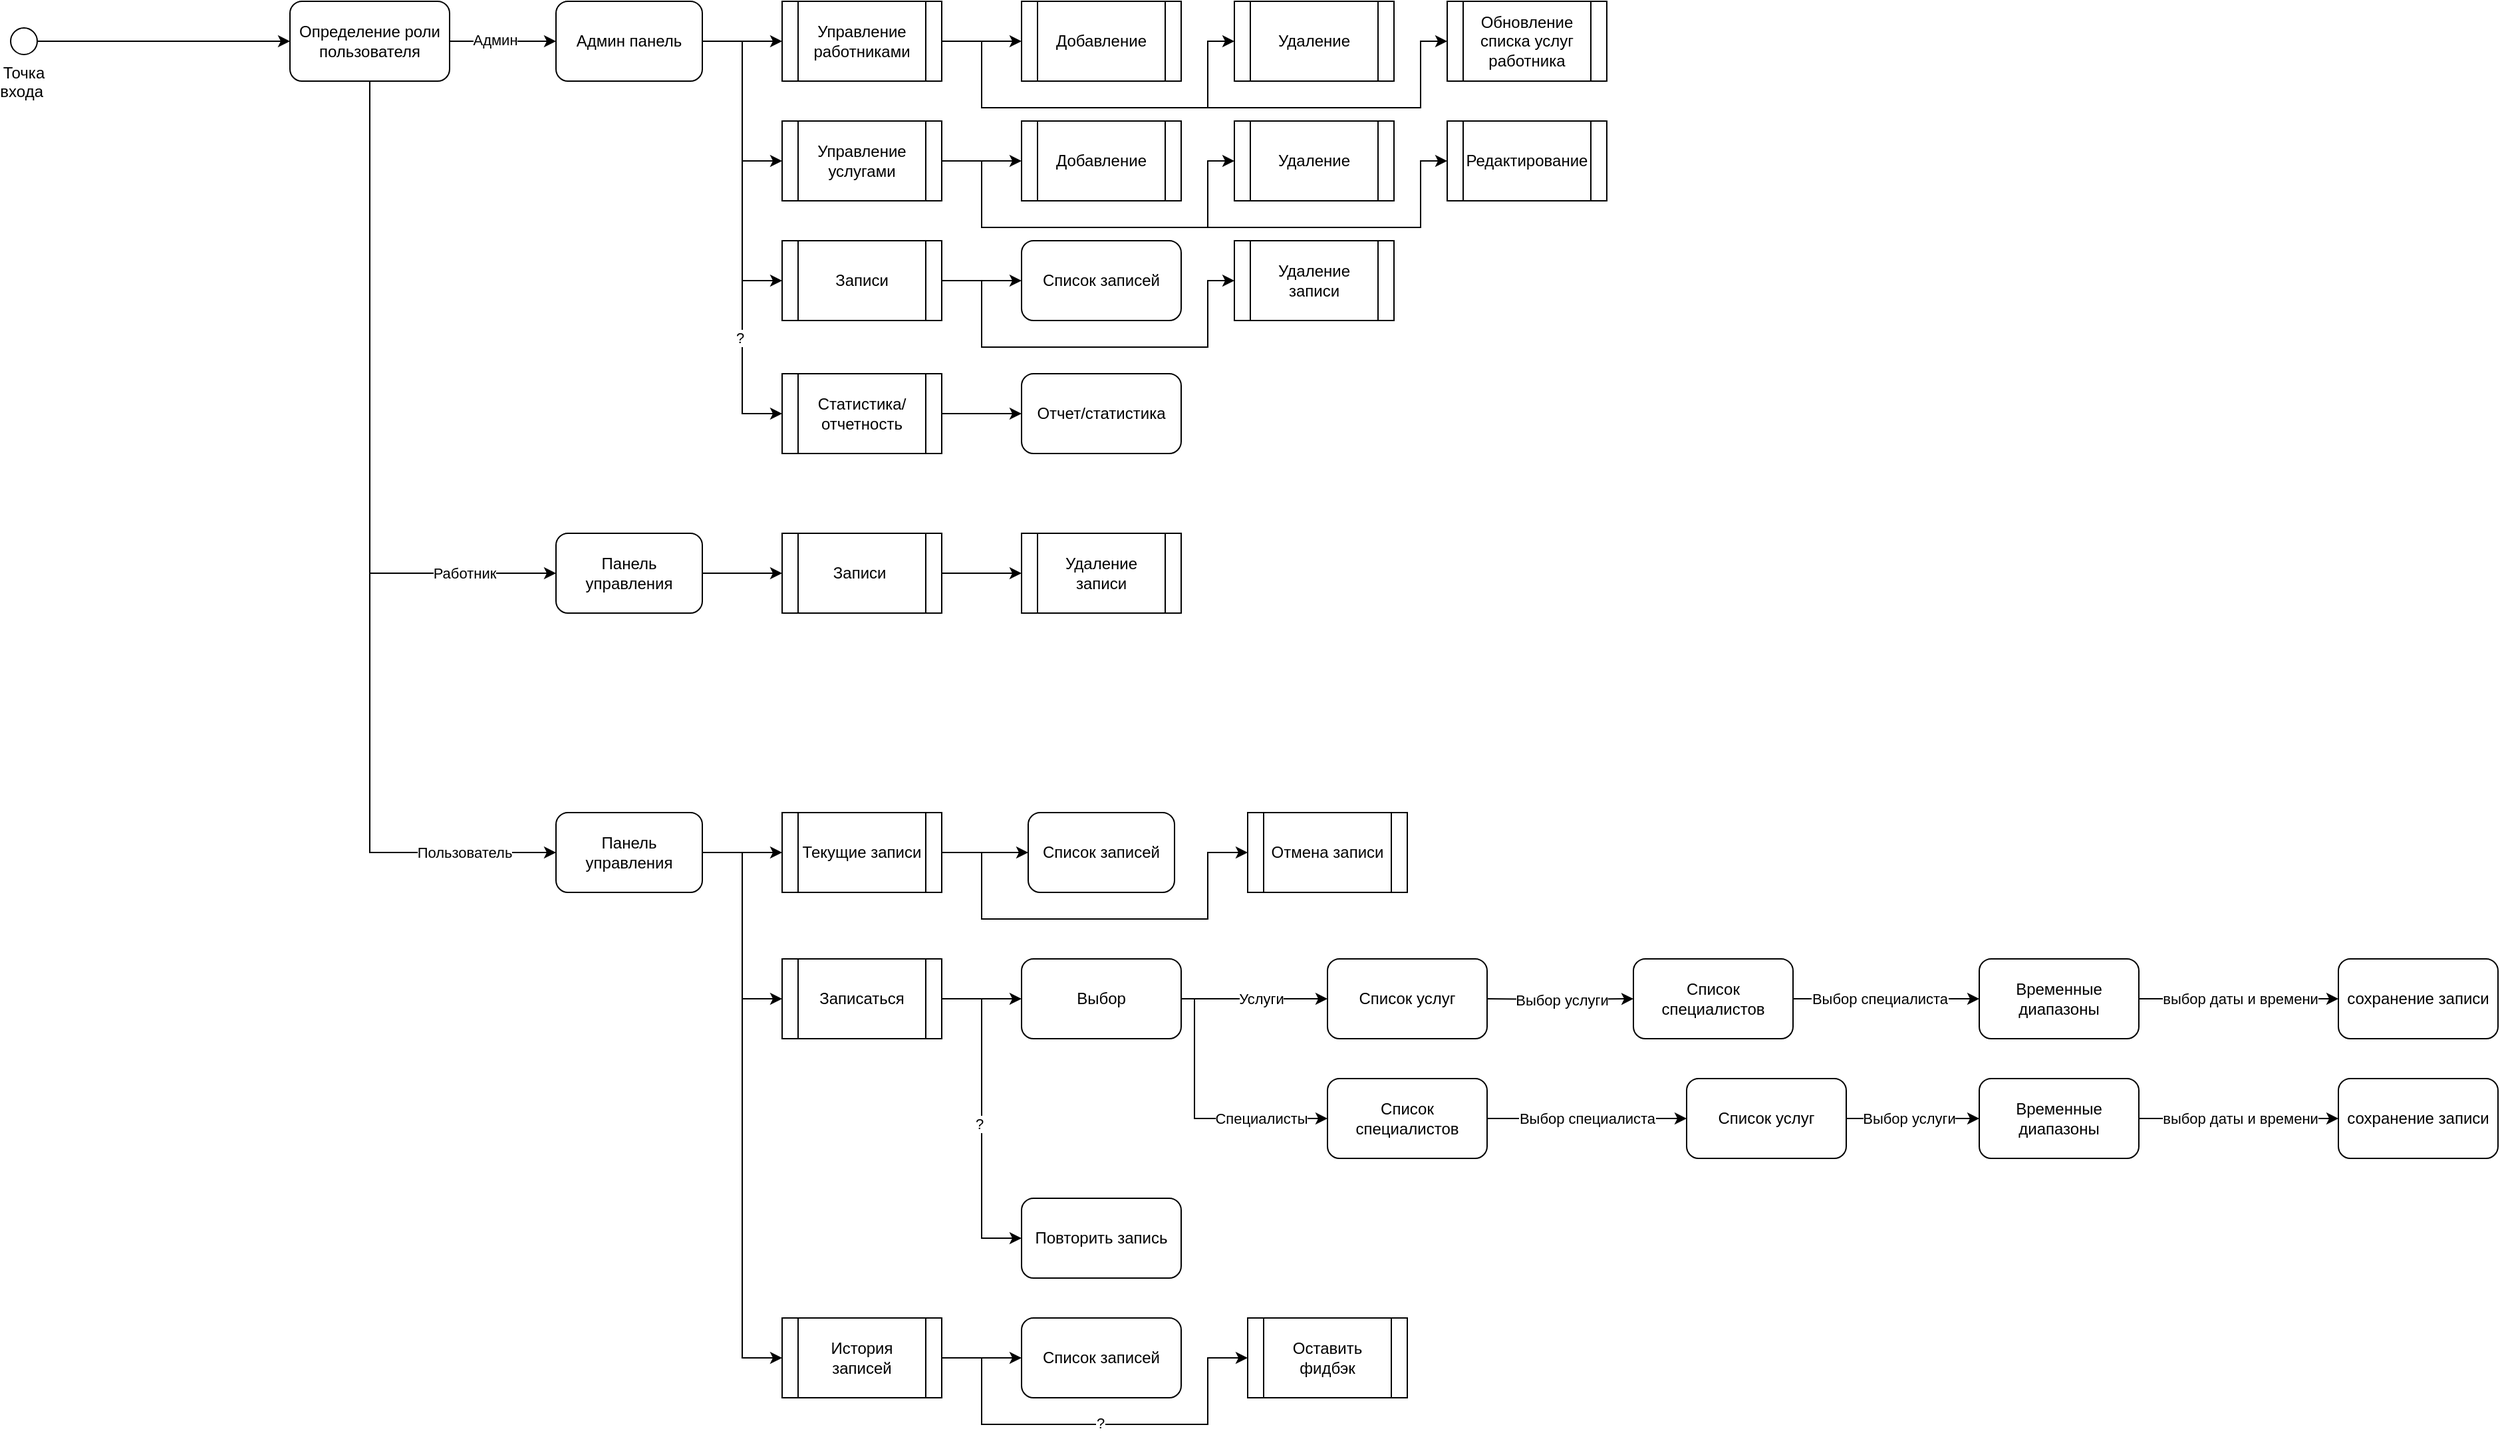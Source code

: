 <mxfile version="24.2.1" type="github">
  <diagram name="Страница — 1" id="tXCQqrEtXPkzVMZfKEyf">
    <mxGraphModel dx="906" dy="602" grid="1" gridSize="10" guides="1" tooltips="1" connect="1" arrows="1" fold="1" page="1" pageScale="1" pageWidth="2339" pageHeight="3300" math="0" shadow="0">
      <root>
        <mxCell id="0" />
        <mxCell id="1" parent="0" />
        <mxCell id="Olh91FeHxAp9rmqJua-i-1" value="Точка входа&amp;nbsp;" style="ellipse;whiteSpace=wrap;html=1;aspect=fixed;verticalAlign=top;labelPosition=center;verticalLabelPosition=bottom;align=center;" vertex="1" parent="1">
          <mxGeometry x="30" y="30" width="20" height="20" as="geometry" />
        </mxCell>
        <mxCell id="Olh91FeHxAp9rmqJua-i-2" value="" style="endArrow=classic;html=1;rounded=0;exitX=1;exitY=0.5;exitDx=0;exitDy=0;" edge="1" parent="1" source="Olh91FeHxAp9rmqJua-i-1">
          <mxGeometry width="50" height="50" relative="1" as="geometry">
            <mxPoint x="360" y="300" as="sourcePoint" />
            <mxPoint x="240" y="40" as="targetPoint" />
          </mxGeometry>
        </mxCell>
        <mxCell id="Olh91FeHxAp9rmqJua-i-5" value="" style="edgeStyle=orthogonalEdgeStyle;rounded=0;orthogonalLoop=1;jettySize=auto;html=1;" edge="1" parent="1" source="Olh91FeHxAp9rmqJua-i-3" target="Olh91FeHxAp9rmqJua-i-4">
          <mxGeometry relative="1" as="geometry" />
        </mxCell>
        <mxCell id="Olh91FeHxAp9rmqJua-i-6" value="Админ" style="edgeLabel;html=1;align=center;verticalAlign=middle;resizable=0;points=[];" vertex="1" connectable="0" parent="Olh91FeHxAp9rmqJua-i-5">
          <mxGeometry x="-0.15" y="1" relative="1" as="geometry">
            <mxPoint as="offset" />
          </mxGeometry>
        </mxCell>
        <mxCell id="Olh91FeHxAp9rmqJua-i-69" style="edgeStyle=orthogonalEdgeStyle;rounded=0;orthogonalLoop=1;jettySize=auto;html=1;exitX=0.5;exitY=1;exitDx=0;exitDy=0;entryX=0;entryY=0.5;entryDx=0;entryDy=0;" edge="1" parent="1" source="Olh91FeHxAp9rmqJua-i-3" target="Olh91FeHxAp9rmqJua-i-68">
          <mxGeometry relative="1" as="geometry" />
        </mxCell>
        <mxCell id="Olh91FeHxAp9rmqJua-i-70" value="Работник" style="edgeLabel;html=1;align=center;verticalAlign=middle;resizable=0;points=[];" vertex="1" connectable="0" parent="Olh91FeHxAp9rmqJua-i-69">
          <mxGeometry x="0.728" relative="1" as="geometry">
            <mxPoint as="offset" />
          </mxGeometry>
        </mxCell>
        <mxCell id="Olh91FeHxAp9rmqJua-i-76" style="edgeStyle=orthogonalEdgeStyle;rounded=0;orthogonalLoop=1;jettySize=auto;html=1;exitX=0.5;exitY=1;exitDx=0;exitDy=0;entryX=0;entryY=0.5;entryDx=0;entryDy=0;" edge="1" parent="1" source="Olh91FeHxAp9rmqJua-i-3" target="Olh91FeHxAp9rmqJua-i-75">
          <mxGeometry relative="1" as="geometry" />
        </mxCell>
        <mxCell id="Olh91FeHxAp9rmqJua-i-77" value="Пользователь" style="edgeLabel;html=1;align=center;verticalAlign=middle;resizable=0;points=[];" vertex="1" connectable="0" parent="Olh91FeHxAp9rmqJua-i-76">
          <mxGeometry x="0.788" y="-4" relative="1" as="geometry">
            <mxPoint x="7" y="-4" as="offset" />
          </mxGeometry>
        </mxCell>
        <mxCell id="Olh91FeHxAp9rmqJua-i-3" value="Определение роли пользователя" style="rounded=1;whiteSpace=wrap;html=1;" vertex="1" parent="1">
          <mxGeometry x="240" y="10" width="120" height="60" as="geometry" />
        </mxCell>
        <mxCell id="Olh91FeHxAp9rmqJua-i-10" style="edgeStyle=orthogonalEdgeStyle;rounded=0;orthogonalLoop=1;jettySize=auto;html=1;exitX=1;exitY=0.5;exitDx=0;exitDy=0;entryX=0;entryY=0.5;entryDx=0;entryDy=0;" edge="1" parent="1" source="Olh91FeHxAp9rmqJua-i-4" target="Olh91FeHxAp9rmqJua-i-9">
          <mxGeometry relative="1" as="geometry" />
        </mxCell>
        <mxCell id="Olh91FeHxAp9rmqJua-i-13" style="edgeStyle=orthogonalEdgeStyle;rounded=0;orthogonalLoop=1;jettySize=auto;html=1;exitX=1;exitY=0.5;exitDx=0;exitDy=0;entryX=0;entryY=0.5;entryDx=0;entryDy=0;" edge="1" parent="1" source="Olh91FeHxAp9rmqJua-i-4" target="Olh91FeHxAp9rmqJua-i-12">
          <mxGeometry relative="1" as="geometry" />
        </mxCell>
        <mxCell id="Olh91FeHxAp9rmqJua-i-19" value="?" style="edgeLabel;html=1;align=center;verticalAlign=middle;resizable=0;points=[];" vertex="1" connectable="0" parent="Olh91FeHxAp9rmqJua-i-13">
          <mxGeometry x="0.486" y="-2" relative="1" as="geometry">
            <mxPoint as="offset" />
          </mxGeometry>
        </mxCell>
        <mxCell id="Olh91FeHxAp9rmqJua-i-17" style="edgeStyle=orthogonalEdgeStyle;rounded=0;orthogonalLoop=1;jettySize=auto;html=1;exitX=1;exitY=0.5;exitDx=0;exitDy=0;entryX=0;entryY=0.5;entryDx=0;entryDy=0;" edge="1" parent="1" source="Olh91FeHxAp9rmqJua-i-4" target="Olh91FeHxAp9rmqJua-i-15">
          <mxGeometry relative="1" as="geometry" />
        </mxCell>
        <mxCell id="Olh91FeHxAp9rmqJua-i-4" value="Админ панель" style="whiteSpace=wrap;html=1;rounded=1;" vertex="1" parent="1">
          <mxGeometry x="440" y="10" width="110" height="60" as="geometry" />
        </mxCell>
        <mxCell id="Olh91FeHxAp9rmqJua-i-52" style="edgeStyle=orthogonalEdgeStyle;rounded=0;orthogonalLoop=1;jettySize=auto;html=1;exitX=1;exitY=0.5;exitDx=0;exitDy=0;entryX=0;entryY=0.5;entryDx=0;entryDy=0;" edge="1" parent="1" source="Olh91FeHxAp9rmqJua-i-7" target="Olh91FeHxAp9rmqJua-i-49">
          <mxGeometry relative="1" as="geometry" />
        </mxCell>
        <mxCell id="Olh91FeHxAp9rmqJua-i-53" style="edgeStyle=orthogonalEdgeStyle;rounded=0;orthogonalLoop=1;jettySize=auto;html=1;exitX=1;exitY=0.5;exitDx=0;exitDy=0;entryX=0;entryY=0.5;entryDx=0;entryDy=0;" edge="1" parent="1" source="Olh91FeHxAp9rmqJua-i-7" target="Olh91FeHxAp9rmqJua-i-50">
          <mxGeometry relative="1" as="geometry">
            <Array as="points">
              <mxPoint x="760" y="40" />
              <mxPoint x="760" y="90" />
              <mxPoint x="930" y="90" />
              <mxPoint x="930" y="40" />
            </Array>
          </mxGeometry>
        </mxCell>
        <mxCell id="Olh91FeHxAp9rmqJua-i-54" style="edgeStyle=orthogonalEdgeStyle;rounded=0;orthogonalLoop=1;jettySize=auto;html=1;exitX=1;exitY=0.5;exitDx=0;exitDy=0;entryX=0;entryY=0.5;entryDx=0;entryDy=0;" edge="1" parent="1" source="Olh91FeHxAp9rmqJua-i-7" target="Olh91FeHxAp9rmqJua-i-51">
          <mxGeometry relative="1" as="geometry">
            <Array as="points">
              <mxPoint x="760" y="40" />
              <mxPoint x="760" y="90" />
              <mxPoint x="1090" y="90" />
              <mxPoint x="1090" y="40" />
            </Array>
          </mxGeometry>
        </mxCell>
        <mxCell id="Olh91FeHxAp9rmqJua-i-7" value="Управление работниками" style="shape=process;whiteSpace=wrap;html=1;backgroundOutline=1;" vertex="1" parent="1">
          <mxGeometry x="610" y="10" width="120" height="60" as="geometry" />
        </mxCell>
        <mxCell id="Olh91FeHxAp9rmqJua-i-8" style="edgeStyle=orthogonalEdgeStyle;rounded=0;orthogonalLoop=1;jettySize=auto;html=1;exitX=1;exitY=0.5;exitDx=0;exitDy=0;entryX=0;entryY=0.5;entryDx=0;entryDy=0;" edge="1" parent="1" source="Olh91FeHxAp9rmqJua-i-4" target="Olh91FeHxAp9rmqJua-i-7">
          <mxGeometry relative="1" as="geometry" />
        </mxCell>
        <mxCell id="Olh91FeHxAp9rmqJua-i-58" style="edgeStyle=orthogonalEdgeStyle;rounded=0;orthogonalLoop=1;jettySize=auto;html=1;exitX=1;exitY=0.5;exitDx=0;exitDy=0;entryX=0;entryY=0.5;entryDx=0;entryDy=0;" edge="1" parent="1" source="Olh91FeHxAp9rmqJua-i-9" target="Olh91FeHxAp9rmqJua-i-55">
          <mxGeometry relative="1" as="geometry" />
        </mxCell>
        <mxCell id="Olh91FeHxAp9rmqJua-i-9" value="Управление услугами" style="shape=process;whiteSpace=wrap;html=1;backgroundOutline=1;" vertex="1" parent="1">
          <mxGeometry x="610" y="100" width="120" height="60" as="geometry" />
        </mxCell>
        <mxCell id="Olh91FeHxAp9rmqJua-i-67" style="edgeStyle=orthogonalEdgeStyle;rounded=0;orthogonalLoop=1;jettySize=auto;html=1;exitX=1;exitY=0.5;exitDx=0;exitDy=0;entryX=0;entryY=0.5;entryDx=0;entryDy=0;" edge="1" parent="1" source="Olh91FeHxAp9rmqJua-i-12" target="Olh91FeHxAp9rmqJua-i-66">
          <mxGeometry relative="1" as="geometry" />
        </mxCell>
        <mxCell id="Olh91FeHxAp9rmqJua-i-12" value="Статистика/отчетность" style="shape=process;whiteSpace=wrap;html=1;backgroundOutline=1;" vertex="1" parent="1">
          <mxGeometry x="610" y="290" width="120" height="60" as="geometry" />
        </mxCell>
        <mxCell id="Olh91FeHxAp9rmqJua-i-63" style="edgeStyle=orthogonalEdgeStyle;rounded=0;orthogonalLoop=1;jettySize=auto;html=1;exitX=1;exitY=0.5;exitDx=0;exitDy=0;entryX=0;entryY=0.5;entryDx=0;entryDy=0;" edge="1" parent="1" source="Olh91FeHxAp9rmqJua-i-15" target="Olh91FeHxAp9rmqJua-i-62">
          <mxGeometry relative="1" as="geometry" />
        </mxCell>
        <mxCell id="Olh91FeHxAp9rmqJua-i-15" value="Записи" style="shape=process;whiteSpace=wrap;html=1;backgroundOutline=1;" vertex="1" parent="1">
          <mxGeometry x="610" y="190" width="120" height="60" as="geometry" />
        </mxCell>
        <mxCell id="Olh91FeHxAp9rmqJua-i-49" value="Добавление" style="shape=process;whiteSpace=wrap;html=1;backgroundOutline=1;" vertex="1" parent="1">
          <mxGeometry x="790" y="10" width="120" height="60" as="geometry" />
        </mxCell>
        <mxCell id="Olh91FeHxAp9rmqJua-i-50" value="Удаление" style="shape=process;whiteSpace=wrap;html=1;backgroundOutline=1;" vertex="1" parent="1">
          <mxGeometry x="950" y="10" width="120" height="60" as="geometry" />
        </mxCell>
        <mxCell id="Olh91FeHxAp9rmqJua-i-51" value="Обновление списка услуг работника" style="shape=process;whiteSpace=wrap;html=1;backgroundOutline=1;" vertex="1" parent="1">
          <mxGeometry x="1110" y="10" width="120" height="60" as="geometry" />
        </mxCell>
        <mxCell id="Olh91FeHxAp9rmqJua-i-55" value="Добавление" style="shape=process;whiteSpace=wrap;html=1;backgroundOutline=1;" vertex="1" parent="1">
          <mxGeometry x="790" y="100" width="120" height="60" as="geometry" />
        </mxCell>
        <mxCell id="Olh91FeHxAp9rmqJua-i-56" value="Удаление" style="shape=process;whiteSpace=wrap;html=1;backgroundOutline=1;" vertex="1" parent="1">
          <mxGeometry x="950" y="100" width="120" height="60" as="geometry" />
        </mxCell>
        <mxCell id="Olh91FeHxAp9rmqJua-i-57" value="Редактирование" style="shape=process;whiteSpace=wrap;html=1;backgroundOutline=1;" vertex="1" parent="1">
          <mxGeometry x="1110" y="100" width="120" height="60" as="geometry" />
        </mxCell>
        <mxCell id="Olh91FeHxAp9rmqJua-i-59" style="edgeStyle=orthogonalEdgeStyle;rounded=0;orthogonalLoop=1;jettySize=auto;html=1;exitX=1;exitY=0.5;exitDx=0;exitDy=0;entryX=0;entryY=0.5;entryDx=0;entryDy=0;" edge="1" parent="1">
          <mxGeometry relative="1" as="geometry">
            <mxPoint x="730" y="130" as="sourcePoint" />
            <mxPoint x="950" y="130" as="targetPoint" />
            <Array as="points">
              <mxPoint x="760" y="130" />
              <mxPoint x="760" y="180" />
              <mxPoint x="930" y="180" />
              <mxPoint x="930" y="130" />
            </Array>
          </mxGeometry>
        </mxCell>
        <mxCell id="Olh91FeHxAp9rmqJua-i-61" style="edgeStyle=orthogonalEdgeStyle;rounded=0;orthogonalLoop=1;jettySize=auto;html=1;exitX=1;exitY=0.5;exitDx=0;exitDy=0;entryX=0;entryY=0.5;entryDx=0;entryDy=0;" edge="1" parent="1">
          <mxGeometry relative="1" as="geometry">
            <mxPoint x="730" y="130" as="sourcePoint" />
            <mxPoint x="1110" y="130" as="targetPoint" />
            <Array as="points">
              <mxPoint x="760" y="130" />
              <mxPoint x="760" y="180" />
              <mxPoint x="1090" y="180" />
              <mxPoint x="1090" y="130" />
            </Array>
          </mxGeometry>
        </mxCell>
        <mxCell id="Olh91FeHxAp9rmqJua-i-62" value="Список записей" style="rounded=1;whiteSpace=wrap;html=1;" vertex="1" parent="1">
          <mxGeometry x="790" y="190" width="120" height="60" as="geometry" />
        </mxCell>
        <mxCell id="Olh91FeHxAp9rmqJua-i-64" value="Удаление записи" style="shape=process;whiteSpace=wrap;html=1;backgroundOutline=1;" vertex="1" parent="1">
          <mxGeometry x="950" y="190" width="120" height="60" as="geometry" />
        </mxCell>
        <mxCell id="Olh91FeHxAp9rmqJua-i-65" style="edgeStyle=orthogonalEdgeStyle;rounded=0;orthogonalLoop=1;jettySize=auto;html=1;exitX=1;exitY=0.5;exitDx=0;exitDy=0;entryX=0;entryY=0.5;entryDx=0;entryDy=0;" edge="1" parent="1">
          <mxGeometry relative="1" as="geometry">
            <mxPoint x="730" y="220" as="sourcePoint" />
            <mxPoint x="950" y="220" as="targetPoint" />
            <Array as="points">
              <mxPoint x="760" y="220" />
              <mxPoint x="760" y="270" />
              <mxPoint x="930" y="270" />
              <mxPoint x="930" y="220" />
            </Array>
          </mxGeometry>
        </mxCell>
        <mxCell id="Olh91FeHxAp9rmqJua-i-66" value="Отчет/статистика" style="rounded=1;whiteSpace=wrap;html=1;" vertex="1" parent="1">
          <mxGeometry x="790" y="290" width="120" height="60" as="geometry" />
        </mxCell>
        <mxCell id="Olh91FeHxAp9rmqJua-i-73" style="edgeStyle=orthogonalEdgeStyle;rounded=0;orthogonalLoop=1;jettySize=auto;html=1;exitX=1;exitY=0.5;exitDx=0;exitDy=0;entryX=0;entryY=0.5;entryDx=0;entryDy=0;" edge="1" parent="1" source="Olh91FeHxAp9rmqJua-i-68" target="Olh91FeHxAp9rmqJua-i-71">
          <mxGeometry relative="1" as="geometry" />
        </mxCell>
        <mxCell id="Olh91FeHxAp9rmqJua-i-68" value="Панель управления" style="whiteSpace=wrap;html=1;rounded=1;" vertex="1" parent="1">
          <mxGeometry x="440" y="410" width="110" height="60" as="geometry" />
        </mxCell>
        <mxCell id="Olh91FeHxAp9rmqJua-i-74" style="edgeStyle=orthogonalEdgeStyle;rounded=0;orthogonalLoop=1;jettySize=auto;html=1;exitX=1;exitY=0.5;exitDx=0;exitDy=0;entryX=0;entryY=0.5;entryDx=0;entryDy=0;" edge="1" parent="1" source="Olh91FeHxAp9rmqJua-i-71" target="Olh91FeHxAp9rmqJua-i-72">
          <mxGeometry relative="1" as="geometry" />
        </mxCell>
        <mxCell id="Olh91FeHxAp9rmqJua-i-71" value="Записи&amp;nbsp;" style="shape=process;whiteSpace=wrap;html=1;backgroundOutline=1;" vertex="1" parent="1">
          <mxGeometry x="610" y="410" width="120" height="60" as="geometry" />
        </mxCell>
        <mxCell id="Olh91FeHxAp9rmqJua-i-72" value="Удаление записи" style="shape=process;whiteSpace=wrap;html=1;backgroundOutline=1;" vertex="1" parent="1">
          <mxGeometry x="790" y="410" width="120" height="60" as="geometry" />
        </mxCell>
        <mxCell id="Olh91FeHxAp9rmqJua-i-79" style="edgeStyle=orthogonalEdgeStyle;rounded=0;orthogonalLoop=1;jettySize=auto;html=1;exitX=1;exitY=0.5;exitDx=0;exitDy=0;entryX=0;entryY=0.5;entryDx=0;entryDy=0;" edge="1" parent="1" source="Olh91FeHxAp9rmqJua-i-75" target="Olh91FeHxAp9rmqJua-i-78">
          <mxGeometry relative="1" as="geometry" />
        </mxCell>
        <mxCell id="Olh91FeHxAp9rmqJua-i-85" style="edgeStyle=orthogonalEdgeStyle;rounded=0;orthogonalLoop=1;jettySize=auto;html=1;exitX=1;exitY=0.5;exitDx=0;exitDy=0;entryX=0;entryY=0.5;entryDx=0;entryDy=0;" edge="1" parent="1" source="Olh91FeHxAp9rmqJua-i-75" target="Olh91FeHxAp9rmqJua-i-84">
          <mxGeometry relative="1" as="geometry" />
        </mxCell>
        <mxCell id="Olh91FeHxAp9rmqJua-i-117" style="edgeStyle=orthogonalEdgeStyle;rounded=0;orthogonalLoop=1;jettySize=auto;html=1;exitX=1;exitY=0.5;exitDx=0;exitDy=0;entryX=0;entryY=0.5;entryDx=0;entryDy=0;" edge="1" parent="1" source="Olh91FeHxAp9rmqJua-i-75" target="Olh91FeHxAp9rmqJua-i-116">
          <mxGeometry relative="1" as="geometry" />
        </mxCell>
        <mxCell id="Olh91FeHxAp9rmqJua-i-75" value="Панель управления" style="whiteSpace=wrap;html=1;rounded=1;" vertex="1" parent="1">
          <mxGeometry x="440" y="620" width="110" height="60" as="geometry" />
        </mxCell>
        <mxCell id="Olh91FeHxAp9rmqJua-i-81" style="edgeStyle=orthogonalEdgeStyle;rounded=0;orthogonalLoop=1;jettySize=auto;html=1;exitX=1;exitY=0.5;exitDx=0;exitDy=0;entryX=0;entryY=0.5;entryDx=0;entryDy=0;" edge="1" parent="1" source="Olh91FeHxAp9rmqJua-i-78" target="Olh91FeHxAp9rmqJua-i-80">
          <mxGeometry relative="1" as="geometry" />
        </mxCell>
        <mxCell id="Olh91FeHxAp9rmqJua-i-83" style="edgeStyle=orthogonalEdgeStyle;rounded=0;orthogonalLoop=1;jettySize=auto;html=1;exitX=1;exitY=0.5;exitDx=0;exitDy=0;entryX=0;entryY=0.5;entryDx=0;entryDy=0;" edge="1" parent="1" source="Olh91FeHxAp9rmqJua-i-78" target="Olh91FeHxAp9rmqJua-i-82">
          <mxGeometry relative="1" as="geometry">
            <Array as="points">
              <mxPoint x="760" y="650" />
              <mxPoint x="760" y="700" />
              <mxPoint x="930" y="700" />
              <mxPoint x="930" y="650" />
            </Array>
          </mxGeometry>
        </mxCell>
        <mxCell id="Olh91FeHxAp9rmqJua-i-78" value="Текущие записи" style="shape=process;whiteSpace=wrap;html=1;backgroundOutline=1;" vertex="1" parent="1">
          <mxGeometry x="610" y="620" width="120" height="60" as="geometry" />
        </mxCell>
        <mxCell id="Olh91FeHxAp9rmqJua-i-80" value="Список записей" style="whiteSpace=wrap;html=1;rounded=1;" vertex="1" parent="1">
          <mxGeometry x="795" y="620" width="110" height="60" as="geometry" />
        </mxCell>
        <mxCell id="Olh91FeHxAp9rmqJua-i-82" value="Отмена записи" style="shape=process;whiteSpace=wrap;html=1;backgroundOutline=1;" vertex="1" parent="1">
          <mxGeometry x="960" y="620" width="120" height="60" as="geometry" />
        </mxCell>
        <mxCell id="Olh91FeHxAp9rmqJua-i-87" style="edgeStyle=orthogonalEdgeStyle;rounded=0;orthogonalLoop=1;jettySize=auto;html=1;exitX=1;exitY=0.5;exitDx=0;exitDy=0;entryX=0;entryY=0.5;entryDx=0;entryDy=0;" edge="1" parent="1" source="Olh91FeHxAp9rmqJua-i-84" target="Olh91FeHxAp9rmqJua-i-86">
          <mxGeometry relative="1" as="geometry" />
        </mxCell>
        <mxCell id="Olh91FeHxAp9rmqJua-i-114" style="edgeStyle=orthogonalEdgeStyle;rounded=0;orthogonalLoop=1;jettySize=auto;html=1;exitX=1;exitY=0.5;exitDx=0;exitDy=0;entryX=0;entryY=0.5;entryDx=0;entryDy=0;" edge="1" parent="1" source="Olh91FeHxAp9rmqJua-i-84" target="Olh91FeHxAp9rmqJua-i-113">
          <mxGeometry relative="1" as="geometry" />
        </mxCell>
        <mxCell id="Olh91FeHxAp9rmqJua-i-115" value="?" style="edgeLabel;html=1;align=center;verticalAlign=middle;resizable=0;points=[];" vertex="1" connectable="0" parent="Olh91FeHxAp9rmqJua-i-114">
          <mxGeometry x="0.032" y="-2" relative="1" as="geometry">
            <mxPoint as="offset" />
          </mxGeometry>
        </mxCell>
        <mxCell id="Olh91FeHxAp9rmqJua-i-84" value="Записаться" style="shape=process;whiteSpace=wrap;html=1;backgroundOutline=1;" vertex="1" parent="1">
          <mxGeometry x="610" y="730" width="120" height="60" as="geometry" />
        </mxCell>
        <mxCell id="Olh91FeHxAp9rmqJua-i-90" style="edgeStyle=orthogonalEdgeStyle;rounded=0;orthogonalLoop=1;jettySize=auto;html=1;exitX=1;exitY=0.5;exitDx=0;exitDy=0;entryX=0;entryY=0.5;entryDx=0;entryDy=0;" edge="1" parent="1" source="Olh91FeHxAp9rmqJua-i-86" target="Olh91FeHxAp9rmqJua-i-88">
          <mxGeometry relative="1" as="geometry" />
        </mxCell>
        <mxCell id="Olh91FeHxAp9rmqJua-i-92" value="Услуги" style="edgeLabel;html=1;align=center;verticalAlign=middle;resizable=0;points=[];" vertex="1" connectable="0" parent="Olh91FeHxAp9rmqJua-i-90">
          <mxGeometry x="-0.125" y="1" relative="1" as="geometry">
            <mxPoint x="12" y="1" as="offset" />
          </mxGeometry>
        </mxCell>
        <mxCell id="Olh91FeHxAp9rmqJua-i-91" style="edgeStyle=orthogonalEdgeStyle;rounded=0;orthogonalLoop=1;jettySize=auto;html=1;exitX=1;exitY=0.5;exitDx=0;exitDy=0;entryX=0;entryY=0.5;entryDx=0;entryDy=0;" edge="1" parent="1" source="Olh91FeHxAp9rmqJua-i-86" target="Olh91FeHxAp9rmqJua-i-89">
          <mxGeometry relative="1" as="geometry">
            <Array as="points">
              <mxPoint x="920" y="760" />
              <mxPoint x="920" y="850" />
            </Array>
          </mxGeometry>
        </mxCell>
        <mxCell id="Olh91FeHxAp9rmqJua-i-93" value="Специалисты" style="edgeLabel;html=1;align=center;verticalAlign=middle;resizable=0;points=[];" vertex="1" connectable="0" parent="Olh91FeHxAp9rmqJua-i-91">
          <mxGeometry x="0.402" y="2" relative="1" as="geometry">
            <mxPoint x="10" y="2" as="offset" />
          </mxGeometry>
        </mxCell>
        <mxCell id="Olh91FeHxAp9rmqJua-i-86" value="Выбор" style="rounded=1;whiteSpace=wrap;html=1;" vertex="1" parent="1">
          <mxGeometry x="790" y="730" width="120" height="60" as="geometry" />
        </mxCell>
        <mxCell id="Olh91FeHxAp9rmqJua-i-88" value="Список услуг" style="rounded=1;whiteSpace=wrap;html=1;" vertex="1" parent="1">
          <mxGeometry x="1020" y="730" width="120" height="60" as="geometry" />
        </mxCell>
        <mxCell id="Olh91FeHxAp9rmqJua-i-89" value="Список специалистов" style="rounded=1;whiteSpace=wrap;html=1;" vertex="1" parent="1">
          <mxGeometry x="1020" y="820" width="120" height="60" as="geometry" />
        </mxCell>
        <mxCell id="Olh91FeHxAp9rmqJua-i-98" style="edgeStyle=orthogonalEdgeStyle;rounded=0;orthogonalLoop=1;jettySize=auto;html=1;exitX=1;exitY=0.5;exitDx=0;exitDy=0;entryX=0;entryY=0.5;entryDx=0;entryDy=0;" edge="1" parent="1" source="Olh91FeHxAp9rmqJua-i-94" target="Olh91FeHxAp9rmqJua-i-97">
          <mxGeometry relative="1" as="geometry" />
        </mxCell>
        <mxCell id="Olh91FeHxAp9rmqJua-i-99" value="Выбор услуги" style="edgeLabel;html=1;align=center;verticalAlign=middle;resizable=0;points=[];" vertex="1" connectable="0" parent="Olh91FeHxAp9rmqJua-i-98">
          <mxGeometry x="-0.068" relative="1" as="geometry">
            <mxPoint as="offset" />
          </mxGeometry>
        </mxCell>
        <mxCell id="Olh91FeHxAp9rmqJua-i-94" value="Список услуг" style="rounded=1;whiteSpace=wrap;html=1;" vertex="1" parent="1">
          <mxGeometry x="1290" y="820" width="120" height="60" as="geometry" />
        </mxCell>
        <mxCell id="Olh91FeHxAp9rmqJua-i-95" style="edgeStyle=orthogonalEdgeStyle;rounded=0;orthogonalLoop=1;jettySize=auto;html=1;exitX=1;exitY=0.5;exitDx=0;exitDy=0;entryX=0;entryY=0.5;entryDx=0;entryDy=0;" edge="1" parent="1" source="Olh91FeHxAp9rmqJua-i-89" target="Olh91FeHxAp9rmqJua-i-94">
          <mxGeometry relative="1" as="geometry" />
        </mxCell>
        <mxCell id="Olh91FeHxAp9rmqJua-i-96" value="Выбор специалиста" style="edgeLabel;html=1;align=center;verticalAlign=middle;resizable=0;points=[];" vertex="1" connectable="0" parent="Olh91FeHxAp9rmqJua-i-95">
          <mxGeometry x="-0.012" y="-2" relative="1" as="geometry">
            <mxPoint x="1" y="-2" as="offset" />
          </mxGeometry>
        </mxCell>
        <mxCell id="Olh91FeHxAp9rmqJua-i-101" style="edgeStyle=orthogonalEdgeStyle;rounded=0;orthogonalLoop=1;jettySize=auto;html=1;exitX=1;exitY=0.5;exitDx=0;exitDy=0;entryX=0;entryY=0.5;entryDx=0;entryDy=0;" edge="1" parent="1" source="Olh91FeHxAp9rmqJua-i-97" target="Olh91FeHxAp9rmqJua-i-100">
          <mxGeometry relative="1" as="geometry" />
        </mxCell>
        <mxCell id="Olh91FeHxAp9rmqJua-i-102" value="выбор даты и времени" style="edgeLabel;html=1;align=center;verticalAlign=middle;resizable=0;points=[];" vertex="1" connectable="0" parent="Olh91FeHxAp9rmqJua-i-101">
          <mxGeometry x="-0.137" y="-1" relative="1" as="geometry">
            <mxPoint x="11" y="-1" as="offset" />
          </mxGeometry>
        </mxCell>
        <mxCell id="Olh91FeHxAp9rmqJua-i-97" value="Временные диапазоны" style="rounded=1;whiteSpace=wrap;html=1;" vertex="1" parent="1">
          <mxGeometry x="1510" y="820" width="120" height="60" as="geometry" />
        </mxCell>
        <mxCell id="Olh91FeHxAp9rmqJua-i-100" value="сохранение записи" style="rounded=1;whiteSpace=wrap;html=1;" vertex="1" parent="1">
          <mxGeometry x="1780" y="820" width="120" height="60" as="geometry" />
        </mxCell>
        <mxCell id="Olh91FeHxAp9rmqJua-i-103" style="edgeStyle=orthogonalEdgeStyle;rounded=0;orthogonalLoop=1;jettySize=auto;html=1;exitX=1;exitY=0.5;exitDx=0;exitDy=0;entryX=0;entryY=0.5;entryDx=0;entryDy=0;" edge="1" parent="1" source="Olh91FeHxAp9rmqJua-i-105" target="Olh91FeHxAp9rmqJua-i-110">
          <mxGeometry relative="1" as="geometry" />
        </mxCell>
        <mxCell id="Olh91FeHxAp9rmqJua-i-104" value="Выбор специалиста" style="edgeLabel;html=1;align=center;verticalAlign=middle;resizable=0;points=[];" vertex="1" connectable="0" parent="Olh91FeHxAp9rmqJua-i-103">
          <mxGeometry x="-0.068" relative="1" as="geometry">
            <mxPoint as="offset" />
          </mxGeometry>
        </mxCell>
        <mxCell id="Olh91FeHxAp9rmqJua-i-105" value="Список специалистов" style="rounded=1;whiteSpace=wrap;html=1;" vertex="1" parent="1">
          <mxGeometry x="1250" y="730" width="120" height="60" as="geometry" />
        </mxCell>
        <mxCell id="Olh91FeHxAp9rmqJua-i-106" style="edgeStyle=orthogonalEdgeStyle;rounded=0;orthogonalLoop=1;jettySize=auto;html=1;exitX=1;exitY=0.5;exitDx=0;exitDy=0;entryX=0;entryY=0.5;entryDx=0;entryDy=0;" edge="1" parent="1" target="Olh91FeHxAp9rmqJua-i-105">
          <mxGeometry relative="1" as="geometry">
            <mxPoint x="1140" y="760" as="sourcePoint" />
          </mxGeometry>
        </mxCell>
        <mxCell id="Olh91FeHxAp9rmqJua-i-107" value="Выбор услуги" style="edgeLabel;html=1;align=center;verticalAlign=middle;resizable=0;points=[];" vertex="1" connectable="0" parent="Olh91FeHxAp9rmqJua-i-106">
          <mxGeometry x="-0.012" y="-2" relative="1" as="geometry">
            <mxPoint x="1" y="-2" as="offset" />
          </mxGeometry>
        </mxCell>
        <mxCell id="Olh91FeHxAp9rmqJua-i-108" style="edgeStyle=orthogonalEdgeStyle;rounded=0;orthogonalLoop=1;jettySize=auto;html=1;exitX=1;exitY=0.5;exitDx=0;exitDy=0;entryX=0;entryY=0.5;entryDx=0;entryDy=0;" edge="1" parent="1" source="Olh91FeHxAp9rmqJua-i-110" target="Olh91FeHxAp9rmqJua-i-111">
          <mxGeometry relative="1" as="geometry" />
        </mxCell>
        <mxCell id="Olh91FeHxAp9rmqJua-i-109" value="выбор даты и времени" style="edgeLabel;html=1;align=center;verticalAlign=middle;resizable=0;points=[];" vertex="1" connectable="0" parent="Olh91FeHxAp9rmqJua-i-108">
          <mxGeometry x="-0.137" y="-1" relative="1" as="geometry">
            <mxPoint x="11" y="-1" as="offset" />
          </mxGeometry>
        </mxCell>
        <mxCell id="Olh91FeHxAp9rmqJua-i-110" value="Временные диапазоны" style="rounded=1;whiteSpace=wrap;html=1;" vertex="1" parent="1">
          <mxGeometry x="1510" y="730" width="120" height="60" as="geometry" />
        </mxCell>
        <mxCell id="Olh91FeHxAp9rmqJua-i-111" value="сохранение записи" style="rounded=1;whiteSpace=wrap;html=1;" vertex="1" parent="1">
          <mxGeometry x="1780" y="730" width="120" height="60" as="geometry" />
        </mxCell>
        <mxCell id="Olh91FeHxAp9rmqJua-i-113" value="Повторить запись" style="rounded=1;whiteSpace=wrap;html=1;" vertex="1" parent="1">
          <mxGeometry x="790" y="910" width="120" height="60" as="geometry" />
        </mxCell>
        <mxCell id="Olh91FeHxAp9rmqJua-i-119" style="edgeStyle=orthogonalEdgeStyle;rounded=0;orthogonalLoop=1;jettySize=auto;html=1;exitX=1;exitY=0.5;exitDx=0;exitDy=0;entryX=0;entryY=0.5;entryDx=0;entryDy=0;" edge="1" parent="1" source="Olh91FeHxAp9rmqJua-i-116" target="Olh91FeHxAp9rmqJua-i-118">
          <mxGeometry relative="1" as="geometry" />
        </mxCell>
        <mxCell id="Olh91FeHxAp9rmqJua-i-116" value="История записей" style="shape=process;whiteSpace=wrap;html=1;backgroundOutline=1;" vertex="1" parent="1">
          <mxGeometry x="610" y="1000" width="120" height="60" as="geometry" />
        </mxCell>
        <mxCell id="Olh91FeHxAp9rmqJua-i-118" value="Список записей" style="rounded=1;whiteSpace=wrap;html=1;" vertex="1" parent="1">
          <mxGeometry x="790" y="1000" width="120" height="60" as="geometry" />
        </mxCell>
        <mxCell id="Olh91FeHxAp9rmqJua-i-120" value="Оставить фидбэк" style="shape=process;whiteSpace=wrap;html=1;backgroundOutline=1;" vertex="1" parent="1">
          <mxGeometry x="960" y="1000" width="120" height="60" as="geometry" />
        </mxCell>
        <mxCell id="Olh91FeHxAp9rmqJua-i-121" style="edgeStyle=orthogonalEdgeStyle;rounded=0;orthogonalLoop=1;jettySize=auto;html=1;exitX=1;exitY=0.5;exitDx=0;exitDy=0;entryX=0;entryY=0.5;entryDx=0;entryDy=0;" edge="1" parent="1">
          <mxGeometry relative="1" as="geometry">
            <mxPoint x="730" y="1030" as="sourcePoint" />
            <mxPoint x="960" y="1030" as="targetPoint" />
            <Array as="points">
              <mxPoint x="760" y="1030" />
              <mxPoint x="760" y="1080" />
              <mxPoint x="930" y="1080" />
              <mxPoint x="930" y="1030" />
            </Array>
          </mxGeometry>
        </mxCell>
        <mxCell id="Olh91FeHxAp9rmqJua-i-122" value="?" style="edgeLabel;html=1;align=center;verticalAlign=middle;resizable=0;points=[];" vertex="1" connectable="0" parent="Olh91FeHxAp9rmqJua-i-121">
          <mxGeometry x="0.025" y="1" relative="1" as="geometry">
            <mxPoint as="offset" />
          </mxGeometry>
        </mxCell>
      </root>
    </mxGraphModel>
  </diagram>
</mxfile>
